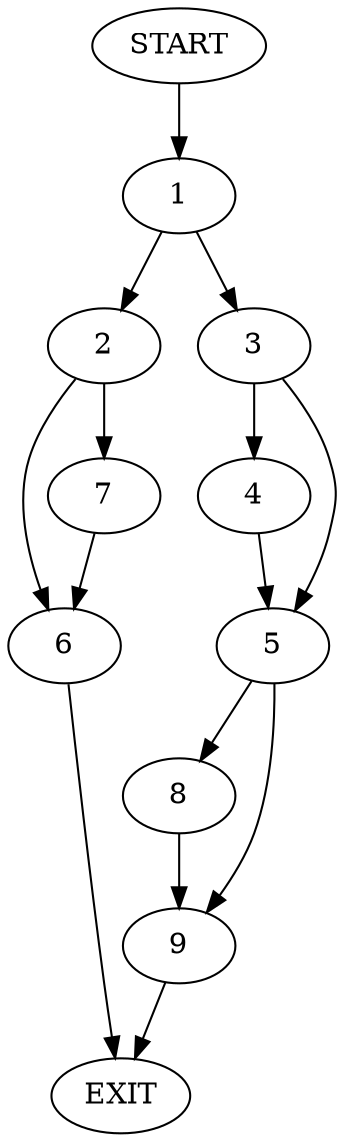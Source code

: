 digraph {
0 [label="START"]
10 [label="EXIT"]
0 -> 1
1 -> 2
1 -> 3
3 -> 4
3 -> 5
2 -> 6
2 -> 7
6 -> 10
7 -> 6
4 -> 5
5 -> 8
5 -> 9
8 -> 9
9 -> 10
}
